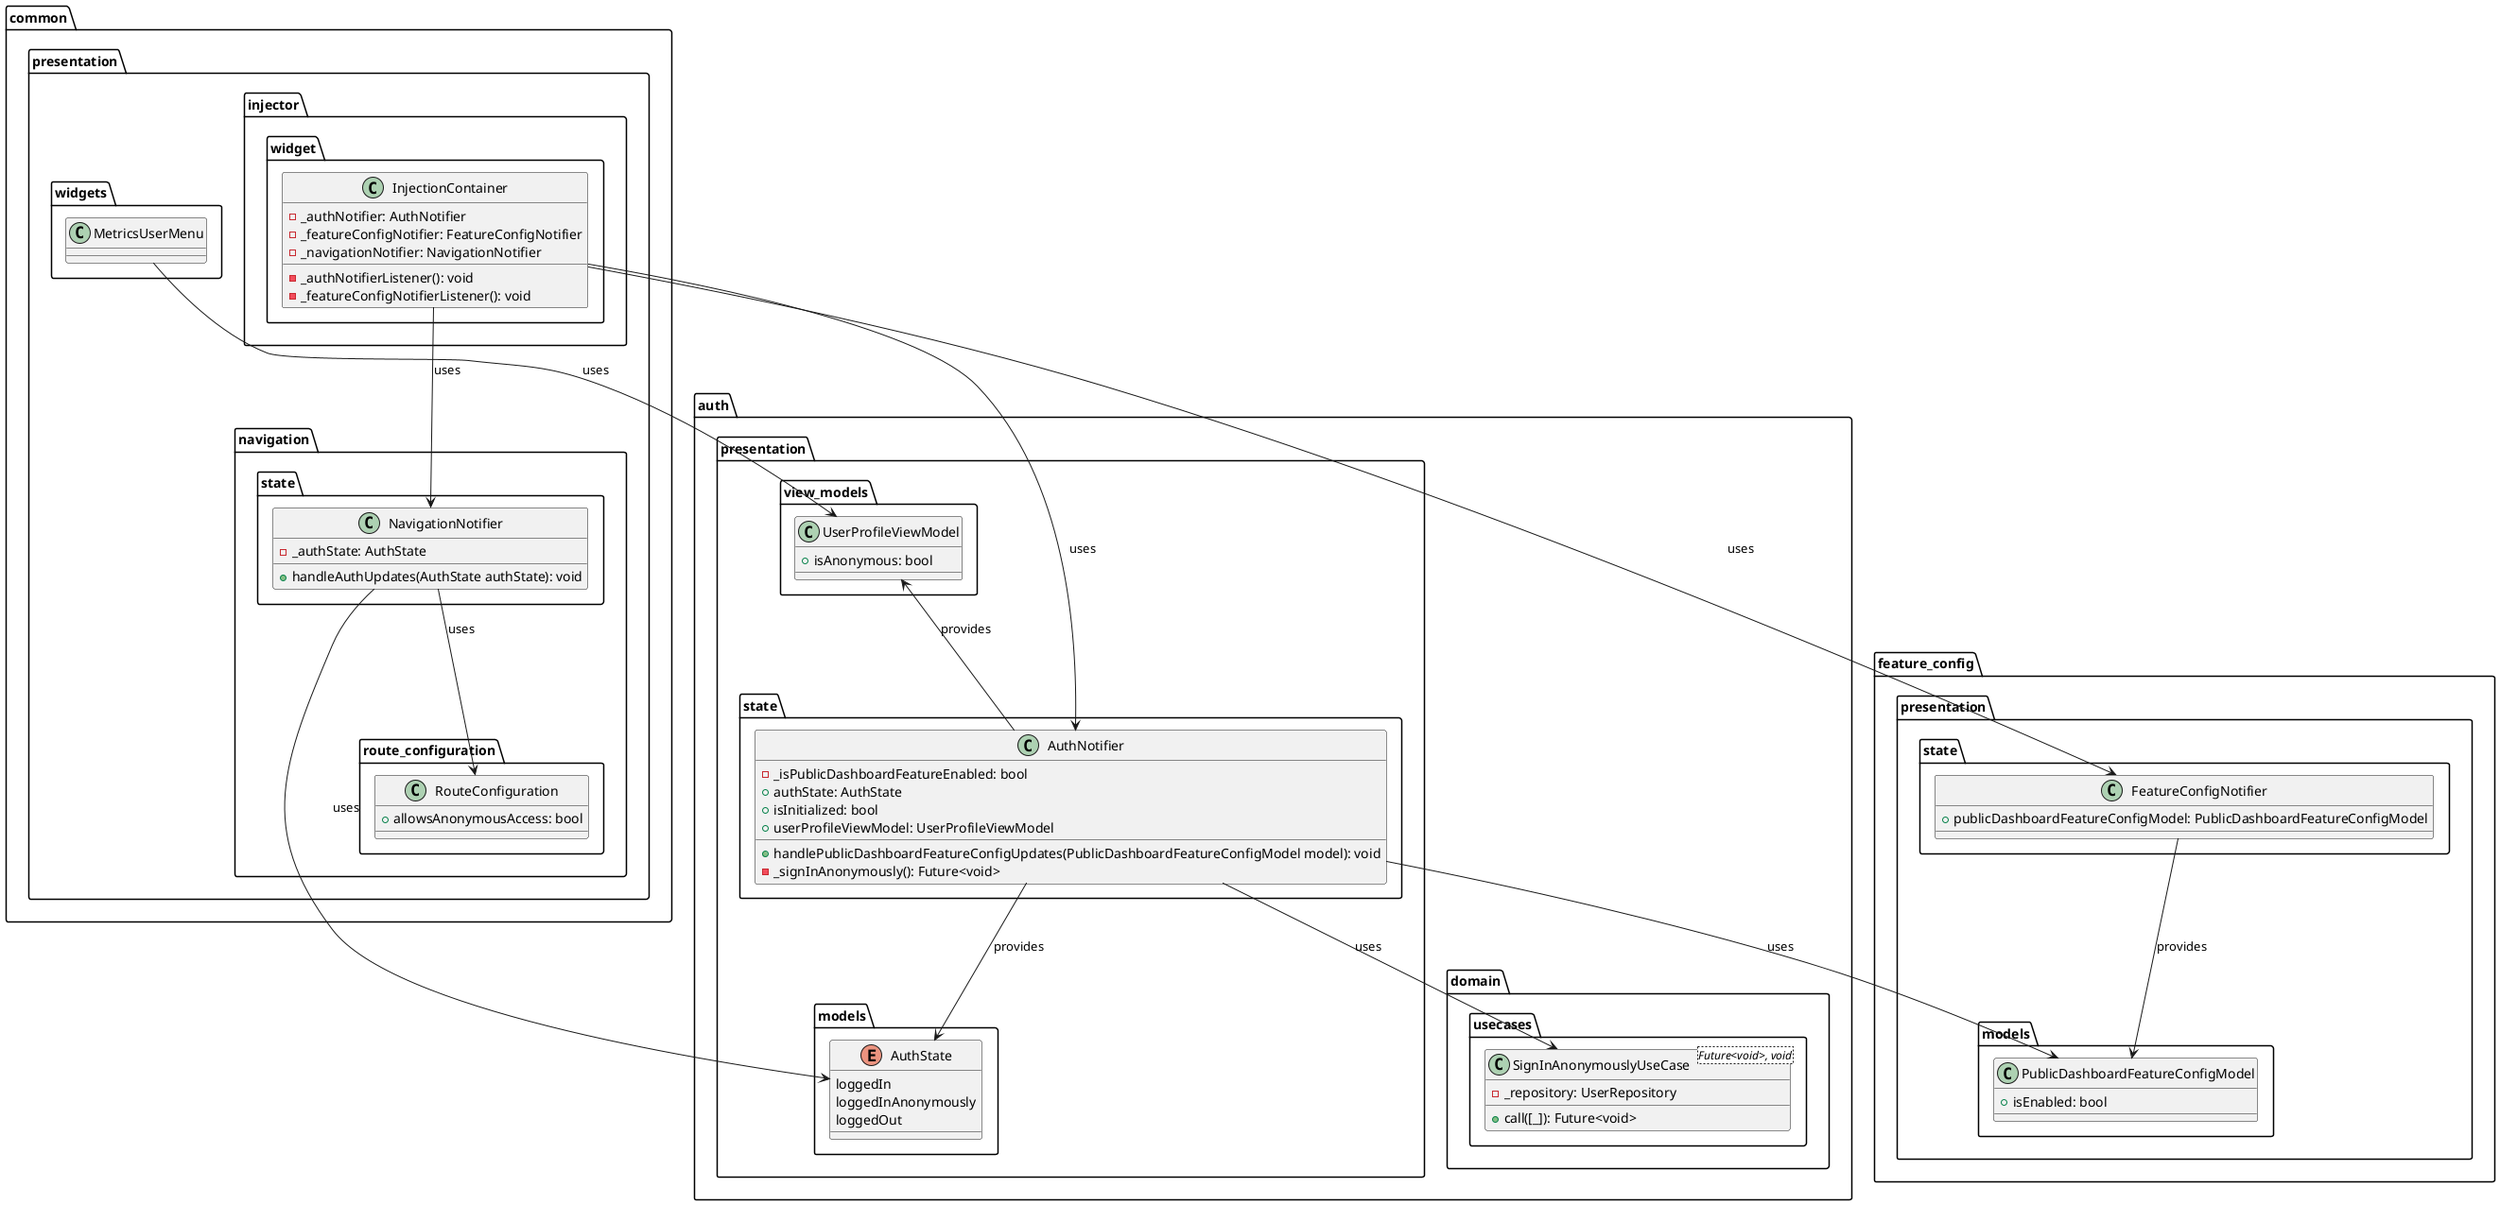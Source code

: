 @startuml public_dashboard_class_diagram

package auth {
    package presentation as auth_presentation{
        package view_models as auth_view_models {
            class UserProfileViewModel {
                + isAnonymous: bool
            }
        }

        package models as auth_models {
            enum AuthState {
                 loggedIn
                 loggedInAnonymously
                 loggedOut
            }
        }

        package state as auth_state {
            class AuthNotifier {
                - _isPublicDashboardFeatureEnabled: bool
                + authState: AuthState
                + isInitialized: bool
                + userProfileViewModel: UserProfileViewModel
                + handlePublicDashboardFeatureConfigUpdates(PublicDashboardFeatureConfigModel model): void
                - _signInAnonymously(): Future<void>
            }
        }
    }

    package domain.usecases {
        class SignInAnonymouslyUseCase<Future<void>, void> {
            - _repository: UserRepository
            + call([_]): Future<void>
        }
    }
}

package feature_config.presentation {
    package models as feature_config_models {
        class PublicDashboardFeatureConfigModel {
            + isEnabled: bool
        }
    }

    package state as feature_config_state{
        class FeatureConfigNotifier {
            + publicDashboardFeatureConfigModel: PublicDashboardFeatureConfigModel
        }
    }
}

package common.presentation {
    package widgets {
        class MetricsUserMenu {}
    }

    package navigation {
        package state as navigation_state {
            class NavigationNotifier {
                - _authState: AuthState
                + handleAuthUpdates(AuthState authState): void
            }
        }

        package route_configuration {
            class RouteConfiguration {
                + allowsAnonymousAccess: bool
            }
        }
    }
}

package common.presentation.injector.widget {
    class InjectionContainer {
        - _authNotifier: AuthNotifier
        - _featureConfigNotifier: FeatureConfigNotifier
        - _navigationNotifier: NavigationNotifier
        - _authNotifierListener(): void
        - _featureConfigNotifierListener(): void
    }
}

InjectionContainer --> AuthNotifier: uses
InjectionContainer --> FeatureConfigNotifier: uses
InjectionContainer --> NavigationNotifier: uses
NavigationNotifier --> RouteConfiguration: uses
NavigationNotifier --> AuthState: uses
AuthNotifier --> SignInAnonymouslyUseCase: uses
AuthNotifier --> AuthState: provides
AuthNotifier -up-> UserProfileViewModel: provides
AuthNotifier --> PublicDashboardFeatureConfigModel: uses
FeatureConfigNotifier --> PublicDashboardFeatureConfigModel: provides
MetricsUserMenu --> UserProfileViewModel: uses

@enduml
